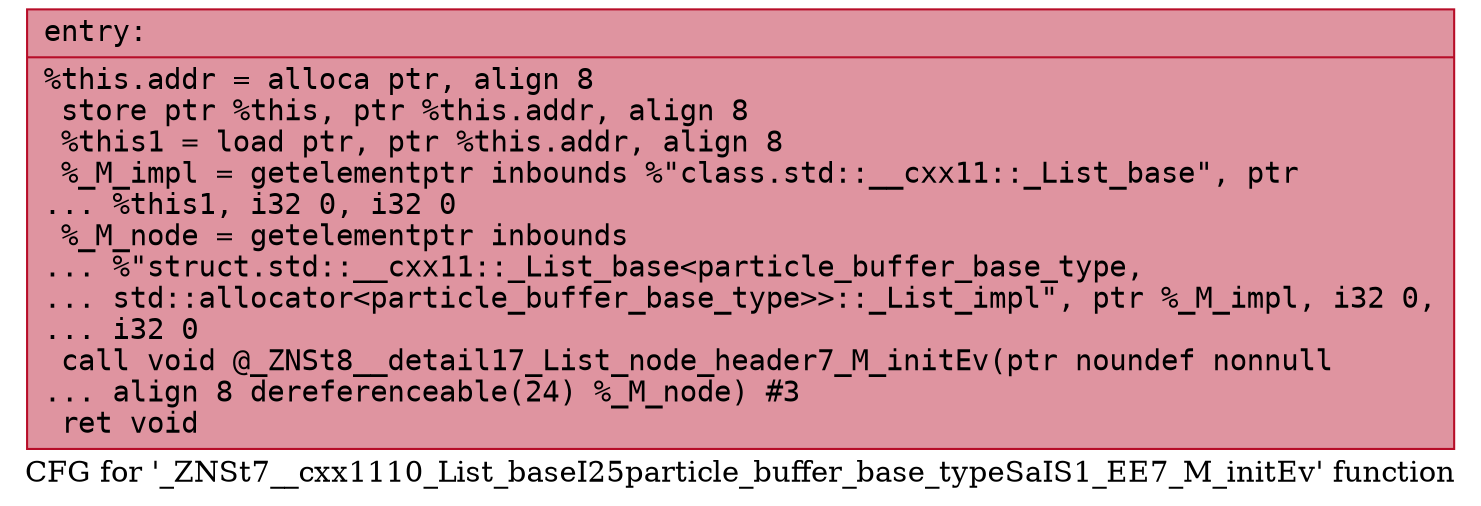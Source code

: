 digraph "CFG for '_ZNSt7__cxx1110_List_baseI25particle_buffer_base_typeSaIS1_EE7_M_initEv' function" {
	label="CFG for '_ZNSt7__cxx1110_List_baseI25particle_buffer_base_typeSaIS1_EE7_M_initEv' function";

	Node0x558b694f7620 [shape=record,color="#b70d28ff", style=filled, fillcolor="#b70d2870" fontname="Courier",label="{entry:\l|  %this.addr = alloca ptr, align 8\l  store ptr %this, ptr %this.addr, align 8\l  %this1 = load ptr, ptr %this.addr, align 8\l  %_M_impl = getelementptr inbounds %\"class.std::__cxx11::_List_base\", ptr\l... %this1, i32 0, i32 0\l  %_M_node = getelementptr inbounds\l... %\"struct.std::__cxx11::_List_base\<particle_buffer_base_type,\l... std::allocator\<particle_buffer_base_type\>\>::_List_impl\", ptr %_M_impl, i32 0,\l... i32 0\l  call void @_ZNSt8__detail17_List_node_header7_M_initEv(ptr noundef nonnull\l... align 8 dereferenceable(24) %_M_node) #3\l  ret void\l}"];
}
